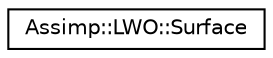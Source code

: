 digraph "Graphical Class Hierarchy"
{
  edge [fontname="Helvetica",fontsize="10",labelfontname="Helvetica",labelfontsize="10"];
  node [fontname="Helvetica",fontsize="10",shape=record];
  rankdir="LR";
  Node1 [label="Assimp::LWO::Surface",height=0.2,width=0.4,color="black", fillcolor="white", style="filled",URL="$struct_assimp_1_1_l_w_o_1_1_surface.html",tooltip="Data structure for a LWO file surface (= material) "];
}
